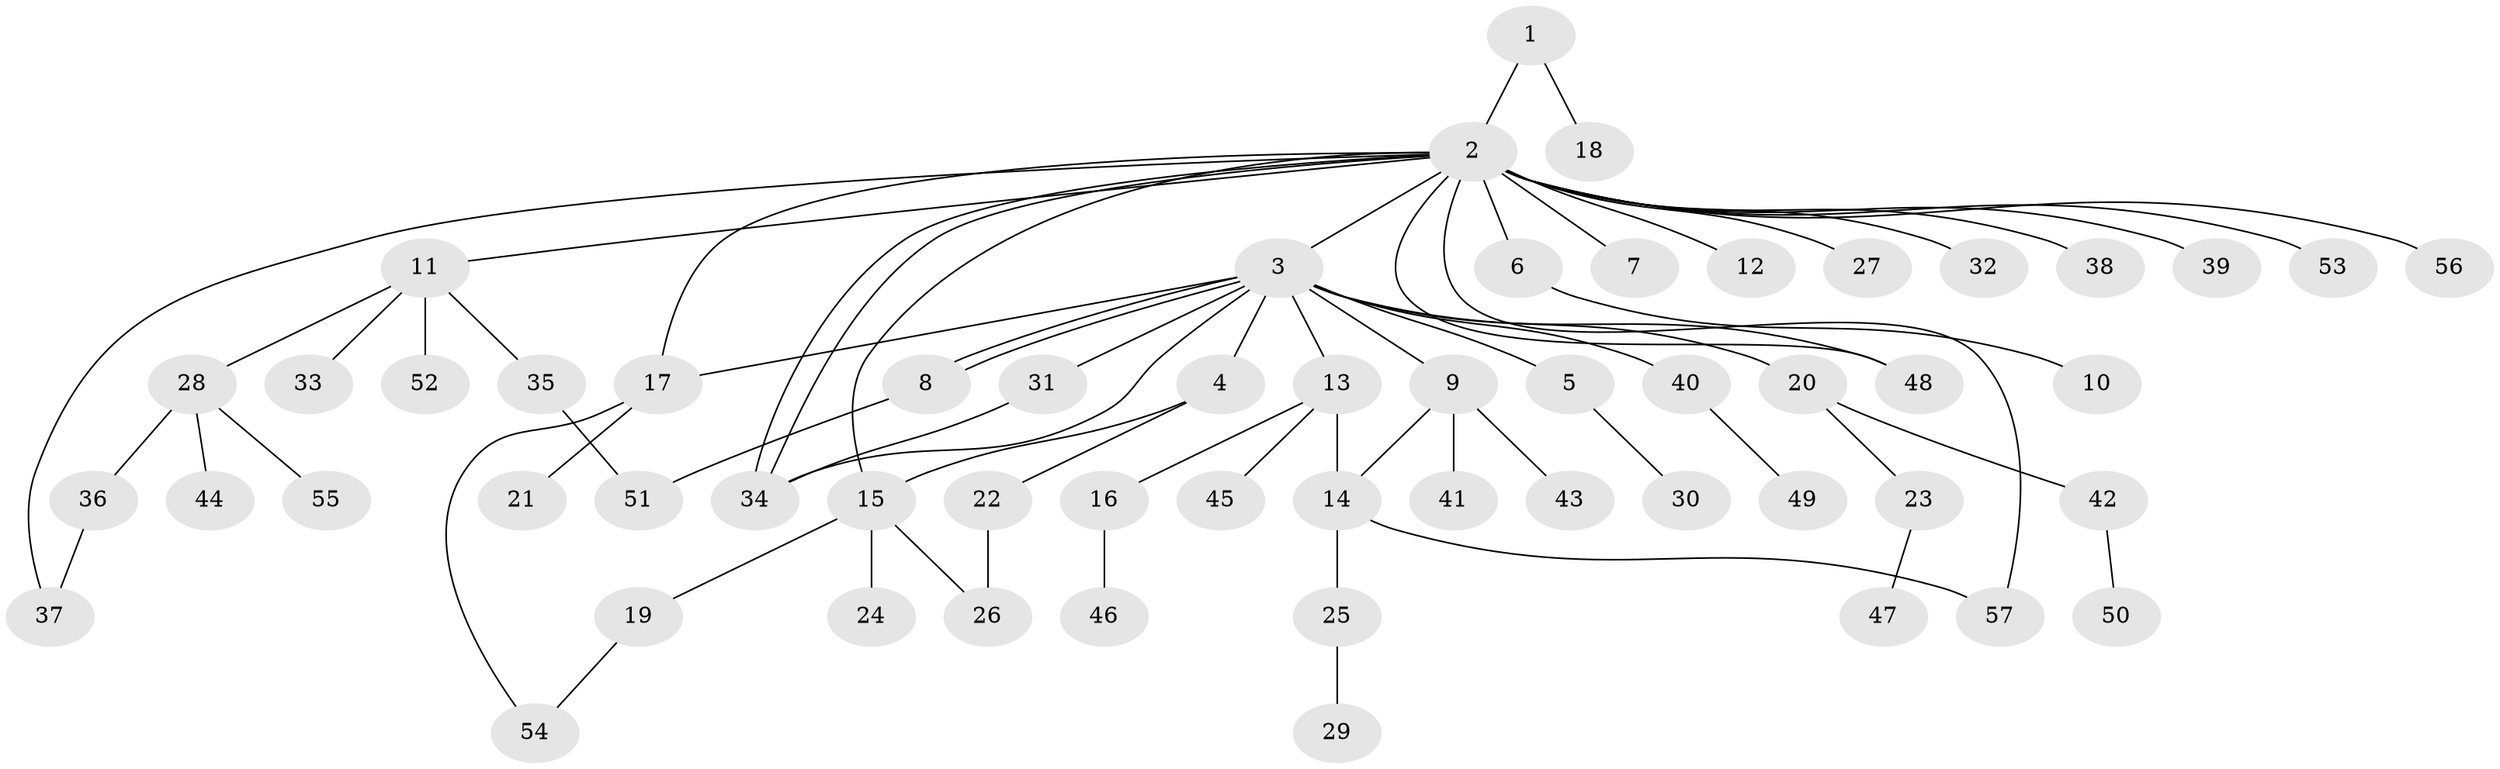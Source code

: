 // Generated by graph-tools (version 1.1) at 2025/47/03/09/25 04:47:51]
// undirected, 57 vertices, 69 edges
graph export_dot {
graph [start="1"]
  node [color=gray90,style=filled];
  1;
  2;
  3;
  4;
  5;
  6;
  7;
  8;
  9;
  10;
  11;
  12;
  13;
  14;
  15;
  16;
  17;
  18;
  19;
  20;
  21;
  22;
  23;
  24;
  25;
  26;
  27;
  28;
  29;
  30;
  31;
  32;
  33;
  34;
  35;
  36;
  37;
  38;
  39;
  40;
  41;
  42;
  43;
  44;
  45;
  46;
  47;
  48;
  49;
  50;
  51;
  52;
  53;
  54;
  55;
  56;
  57;
  1 -- 2;
  1 -- 18;
  2 -- 3;
  2 -- 6;
  2 -- 7;
  2 -- 11;
  2 -- 12;
  2 -- 15;
  2 -- 17;
  2 -- 27;
  2 -- 32;
  2 -- 34;
  2 -- 34;
  2 -- 37;
  2 -- 38;
  2 -- 39;
  2 -- 48;
  2 -- 53;
  2 -- 56;
  2 -- 57;
  3 -- 4;
  3 -- 5;
  3 -- 8;
  3 -- 8;
  3 -- 9;
  3 -- 13;
  3 -- 17;
  3 -- 20;
  3 -- 31;
  3 -- 34;
  3 -- 40;
  3 -- 48;
  4 -- 15;
  4 -- 22;
  5 -- 30;
  6 -- 10;
  8 -- 51;
  9 -- 14;
  9 -- 41;
  9 -- 43;
  11 -- 28;
  11 -- 33;
  11 -- 35;
  11 -- 52;
  13 -- 14;
  13 -- 16;
  13 -- 45;
  14 -- 25;
  14 -- 57;
  15 -- 19;
  15 -- 24;
  15 -- 26;
  16 -- 46;
  17 -- 21;
  17 -- 54;
  19 -- 54;
  20 -- 23;
  20 -- 42;
  22 -- 26;
  23 -- 47;
  25 -- 29;
  28 -- 36;
  28 -- 44;
  28 -- 55;
  31 -- 34;
  35 -- 51;
  36 -- 37;
  40 -- 49;
  42 -- 50;
}
